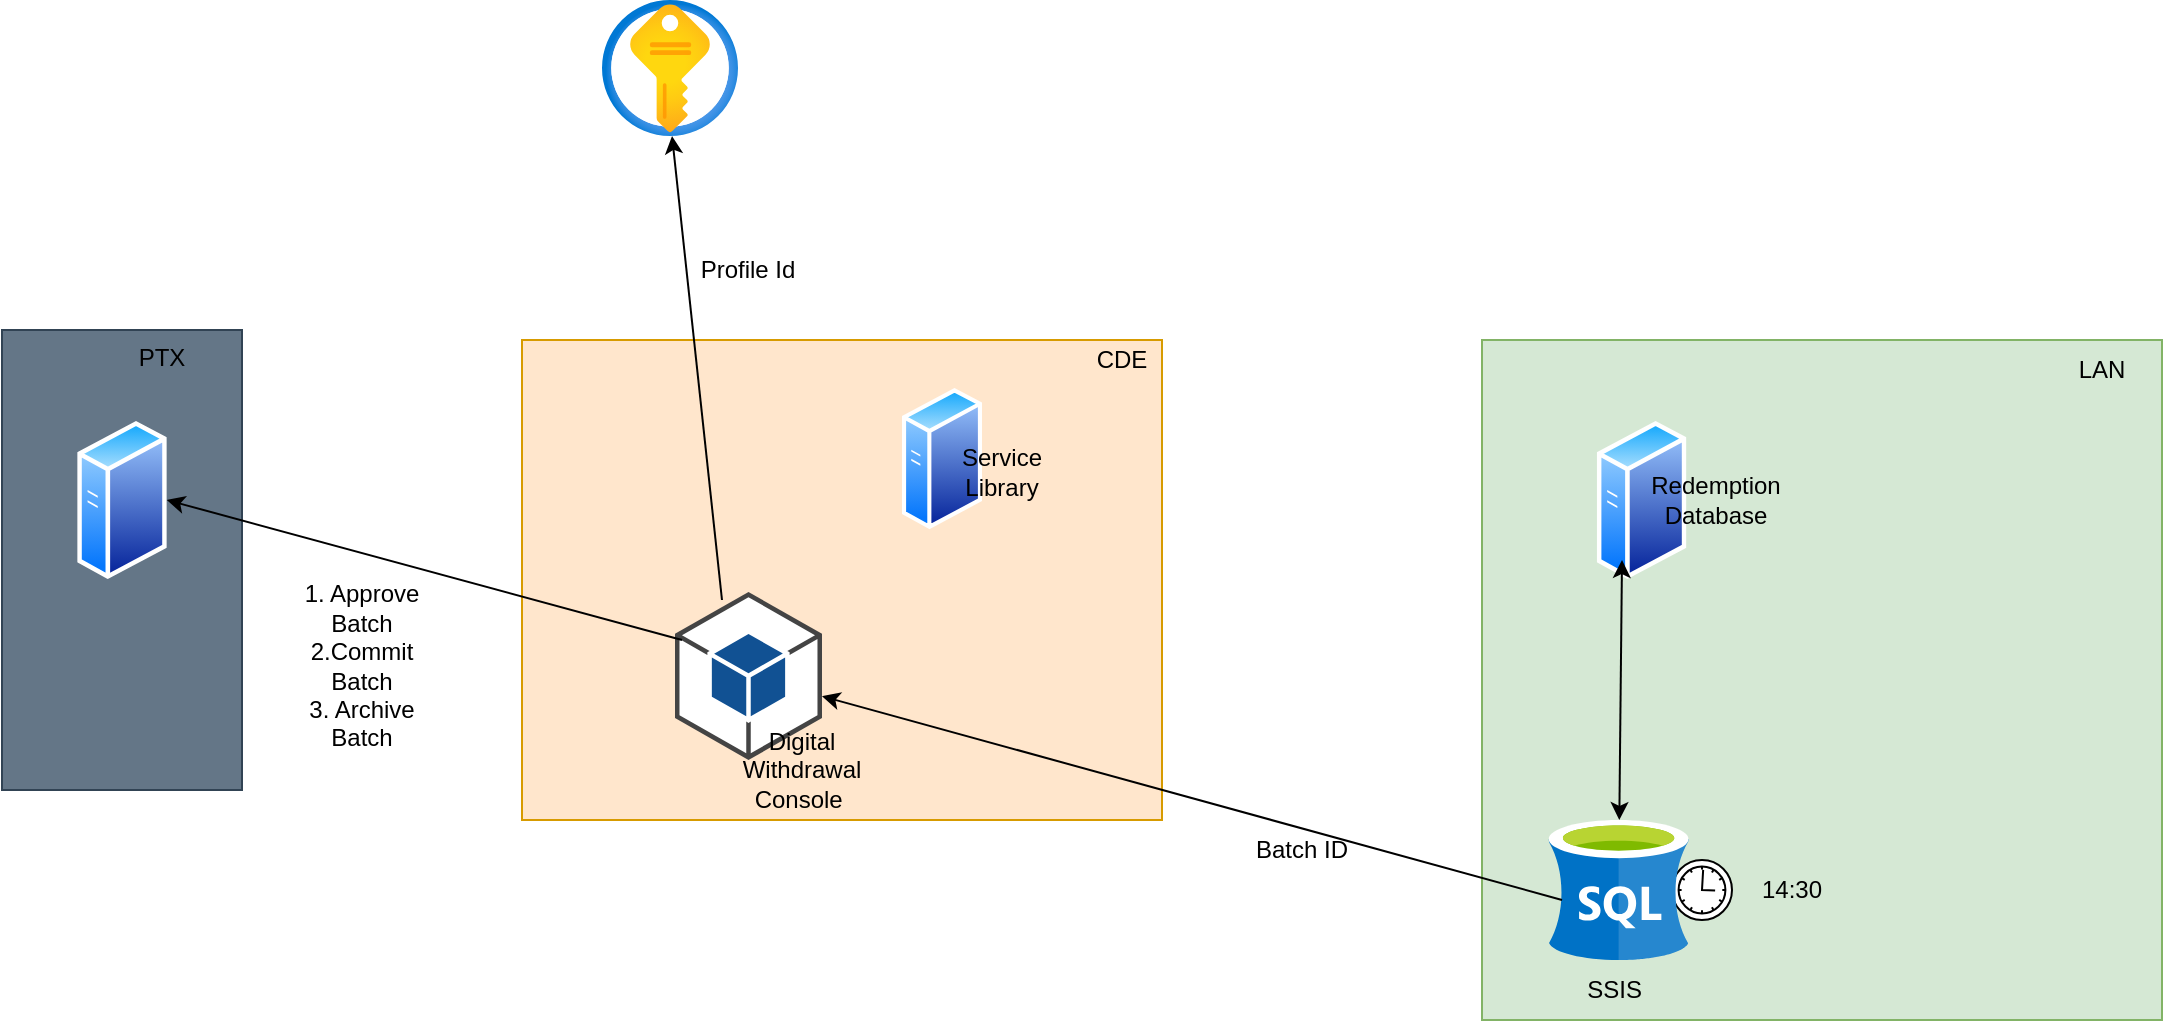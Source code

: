 <mxfile version="22.1.3" type="github">
  <diagram name="Page-1" id="ha88IqlocyOCMubjJZpS">
    <mxGraphModel dx="1434" dy="790" grid="1" gridSize="10" guides="1" tooltips="1" connect="1" arrows="1" fold="1" page="1" pageScale="1" pageWidth="827" pageHeight="1169" background="#ffffff" math="0" shadow="0">
      <root>
        <mxCell id="0" />
        <mxCell id="1" parent="0" />
        <mxCell id="oiJ0RVTIJwRKJXWTDnwv-15" value="" style="whiteSpace=wrap;html=1;aspect=fixed;fillColor=#d5e8d4;strokeColor=#82b366;" vertex="1" parent="1">
          <mxGeometry x="740" y="290" width="340" height="340" as="geometry" />
        </mxCell>
        <mxCell id="oiJ0RVTIJwRKJXWTDnwv-16" value="" style="image;aspect=fixed;perimeter=ellipsePerimeter;html=1;align=center;shadow=0;dashed=0;spacingTop=3;image=img/lib/active_directory/generic_server.svg;" vertex="1" parent="1">
          <mxGeometry x="797.4" y="330" width="44.8" height="80" as="geometry" />
        </mxCell>
        <mxCell id="oiJ0RVTIJwRKJXWTDnwv-17" value="" style="points=[[0.145,0.145,0],[0.5,0,0],[0.855,0.145,0],[1,0.5,0],[0.855,0.855,0],[0.5,1,0],[0.145,0.855,0],[0,0.5,0]];shape=mxgraph.bpmn.event;html=1;verticalLabelPosition=bottom;labelBackgroundColor=#ffffff;verticalAlign=top;align=center;perimeter=ellipsePerimeter;outlineConnect=0;aspect=fixed;outline=standard;symbol=timer;" vertex="1" parent="1">
          <mxGeometry x="835" y="550" width="30" height="30" as="geometry" />
        </mxCell>
        <mxCell id="oiJ0RVTIJwRKJXWTDnwv-19" value="" style="rounded=0;whiteSpace=wrap;html=1;fillColor=#ffe6cc;strokeColor=#d79b00;" vertex="1" parent="1">
          <mxGeometry x="260" y="290" width="320" height="240" as="geometry" />
        </mxCell>
        <mxCell id="oiJ0RVTIJwRKJXWTDnwv-20" value="" style="image;aspect=fixed;perimeter=ellipsePerimeter;html=1;align=center;shadow=0;dashed=0;spacingTop=3;image=img/lib/active_directory/generic_server.svg;" vertex="1" parent="1">
          <mxGeometry x="450" y="313.57" width="40" height="71.43" as="geometry" />
        </mxCell>
        <mxCell id="oiJ0RVTIJwRKJXWTDnwv-22" value="" style="rounded=0;whiteSpace=wrap;html=1;fillColor=#647687;fontColor=#ffffff;strokeColor=#314354;" vertex="1" parent="1">
          <mxGeometry y="285" width="120" height="230" as="geometry" />
        </mxCell>
        <mxCell id="oiJ0RVTIJwRKJXWTDnwv-23" value="" style="image;aspect=fixed;perimeter=ellipsePerimeter;html=1;align=center;shadow=0;dashed=0;spacingTop=3;image=img/lib/active_directory/generic_server.svg;" vertex="1" parent="1">
          <mxGeometry x="37.6" y="330" width="44.8" height="80" as="geometry" />
        </mxCell>
        <mxCell id="oiJ0RVTIJwRKJXWTDnwv-26" value="" style="outlineConnect=0;dashed=0;verticalLabelPosition=bottom;verticalAlign=top;align=center;html=1;shape=mxgraph.aws3.android;fillColor=#115193;gradientColor=none;" vertex="1" parent="1">
          <mxGeometry x="336.5" y="416" width="73.5" height="84" as="geometry" />
        </mxCell>
        <mxCell id="oiJ0RVTIJwRKJXWTDnwv-32" value="LAN" style="text;html=1;strokeColor=none;fillColor=none;align=center;verticalAlign=middle;whiteSpace=wrap;rounded=0;" vertex="1" parent="1">
          <mxGeometry x="1020" y="290" width="60" height="30" as="geometry" />
        </mxCell>
        <mxCell id="oiJ0RVTIJwRKJXWTDnwv-33" value="CDE" style="text;html=1;strokeColor=none;fillColor=none;align=center;verticalAlign=middle;whiteSpace=wrap;rounded=0;" vertex="1" parent="1">
          <mxGeometry x="530" y="285" width="60" height="30" as="geometry" />
        </mxCell>
        <mxCell id="oiJ0RVTIJwRKJXWTDnwv-34" value="SSIS&amp;nbsp;" style="text;html=1;strokeColor=none;fillColor=none;align=center;verticalAlign=middle;whiteSpace=wrap;rounded=0;" vertex="1" parent="1">
          <mxGeometry x="778.3" y="600" width="60" height="30" as="geometry" />
        </mxCell>
        <mxCell id="oiJ0RVTIJwRKJXWTDnwv-35" value="PTX" style="text;html=1;strokeColor=none;fillColor=none;align=center;verticalAlign=middle;whiteSpace=wrap;rounded=0;" vertex="1" parent="1">
          <mxGeometry x="50" y="283.57" width="60" height="30" as="geometry" />
        </mxCell>
        <mxCell id="oiJ0RVTIJwRKJXWTDnwv-39" value="Service Library" style="text;html=1;strokeColor=none;fillColor=none;align=center;verticalAlign=middle;whiteSpace=wrap;rounded=0;" vertex="1" parent="1">
          <mxGeometry x="470" y="341.43" width="60" height="30" as="geometry" />
        </mxCell>
        <mxCell id="oiJ0RVTIJwRKJXWTDnwv-40" value="Redemption Database" style="text;html=1;strokeColor=none;fillColor=none;align=center;verticalAlign=middle;whiteSpace=wrap;rounded=0;" vertex="1" parent="1">
          <mxGeometry x="827" y="355" width="60" height="30" as="geometry" />
        </mxCell>
        <mxCell id="oiJ0RVTIJwRKJXWTDnwv-42" value="Digital Withdrawal Console&amp;nbsp;" style="text;html=1;strokeColor=none;fillColor=none;align=center;verticalAlign=middle;whiteSpace=wrap;rounded=0;" vertex="1" parent="1">
          <mxGeometry x="370" y="490" width="60" height="30" as="geometry" />
        </mxCell>
        <mxCell id="oiJ0RVTIJwRKJXWTDnwv-43" value="" style="image;sketch=0;aspect=fixed;html=1;points=[];align=center;fontSize=12;image=img/lib/mscae/dep/SQL_Server_Stretch_DB.svg;" vertex="1" parent="1">
          <mxGeometry x="773.3" y="530" width="70" height="70" as="geometry" />
        </mxCell>
        <mxCell id="oiJ0RVTIJwRKJXWTDnwv-46" value="" style="endArrow=classic;startArrow=classic;html=1;rounded=0;" edge="1" parent="1" source="oiJ0RVTIJwRKJXWTDnwv-43">
          <mxGeometry width="50" height="50" relative="1" as="geometry">
            <mxPoint x="760" y="450" as="sourcePoint" />
            <mxPoint x="810" y="400" as="targetPoint" />
          </mxGeometry>
        </mxCell>
        <mxCell id="oiJ0RVTIJwRKJXWTDnwv-47" value="" style="endArrow=classic;html=1;rounded=0;" edge="1" parent="1" target="oiJ0RVTIJwRKJXWTDnwv-26">
          <mxGeometry width="50" height="50" relative="1" as="geometry">
            <mxPoint x="780" y="570" as="sourcePoint" />
            <mxPoint x="830" y="520" as="targetPoint" />
          </mxGeometry>
        </mxCell>
        <mxCell id="oiJ0RVTIJwRKJXWTDnwv-49" value="Batch ID" style="text;html=1;strokeColor=none;fillColor=none;align=center;verticalAlign=middle;whiteSpace=wrap;rounded=0;" vertex="1" parent="1">
          <mxGeometry x="620" y="530" width="60" height="30" as="geometry" />
        </mxCell>
        <mxCell id="oiJ0RVTIJwRKJXWTDnwv-50" value="" style="image;aspect=fixed;html=1;points=[];align=center;fontSize=12;image=img/lib/azure2/security/Key_Vaults.svg;" vertex="1" parent="1">
          <mxGeometry x="300" y="120" width="68" height="68" as="geometry" />
        </mxCell>
        <mxCell id="oiJ0RVTIJwRKJXWTDnwv-52" value="Profile Id" style="text;html=1;strokeColor=none;fillColor=none;align=center;verticalAlign=middle;whiteSpace=wrap;rounded=0;" vertex="1" parent="1">
          <mxGeometry x="343.25" y="240" width="60" height="30" as="geometry" />
        </mxCell>
        <mxCell id="oiJ0RVTIJwRKJXWTDnwv-53" value="14:30" style="text;html=1;strokeColor=none;fillColor=none;align=center;verticalAlign=middle;whiteSpace=wrap;rounded=0;" vertex="1" parent="1">
          <mxGeometry x="865" y="550" width="60" height="30" as="geometry" />
        </mxCell>
        <mxCell id="oiJ0RVTIJwRKJXWTDnwv-58" value="" style="endArrow=classic;html=1;rounded=0;entryX=1;entryY=0.5;entryDx=0;entryDy=0;" edge="1" parent="1" target="oiJ0RVTIJwRKJXWTDnwv-23">
          <mxGeometry width="50" height="50" relative="1" as="geometry">
            <mxPoint x="340" y="440" as="sourcePoint" />
            <mxPoint x="390" y="390" as="targetPoint" />
          </mxGeometry>
        </mxCell>
        <mxCell id="oiJ0RVTIJwRKJXWTDnwv-59" value="" style="endArrow=classic;html=1;rounded=0;entryX=0.515;entryY=1;entryDx=0;entryDy=0;entryPerimeter=0;" edge="1" parent="1" target="oiJ0RVTIJwRKJXWTDnwv-50">
          <mxGeometry width="50" height="50" relative="1" as="geometry">
            <mxPoint x="360" y="420" as="sourcePoint" />
            <mxPoint x="410" y="370" as="targetPoint" />
          </mxGeometry>
        </mxCell>
        <mxCell id="oiJ0RVTIJwRKJXWTDnwv-60" value="1. Approve Batch&lt;br&gt;2.Commit Batch&lt;br&gt;3. Archive Batch" style="text;html=1;strokeColor=none;fillColor=none;align=center;verticalAlign=middle;whiteSpace=wrap;rounded=0;" vertex="1" parent="1">
          <mxGeometry x="150" y="406" width="60" height="94" as="geometry" />
        </mxCell>
      </root>
    </mxGraphModel>
  </diagram>
</mxfile>
